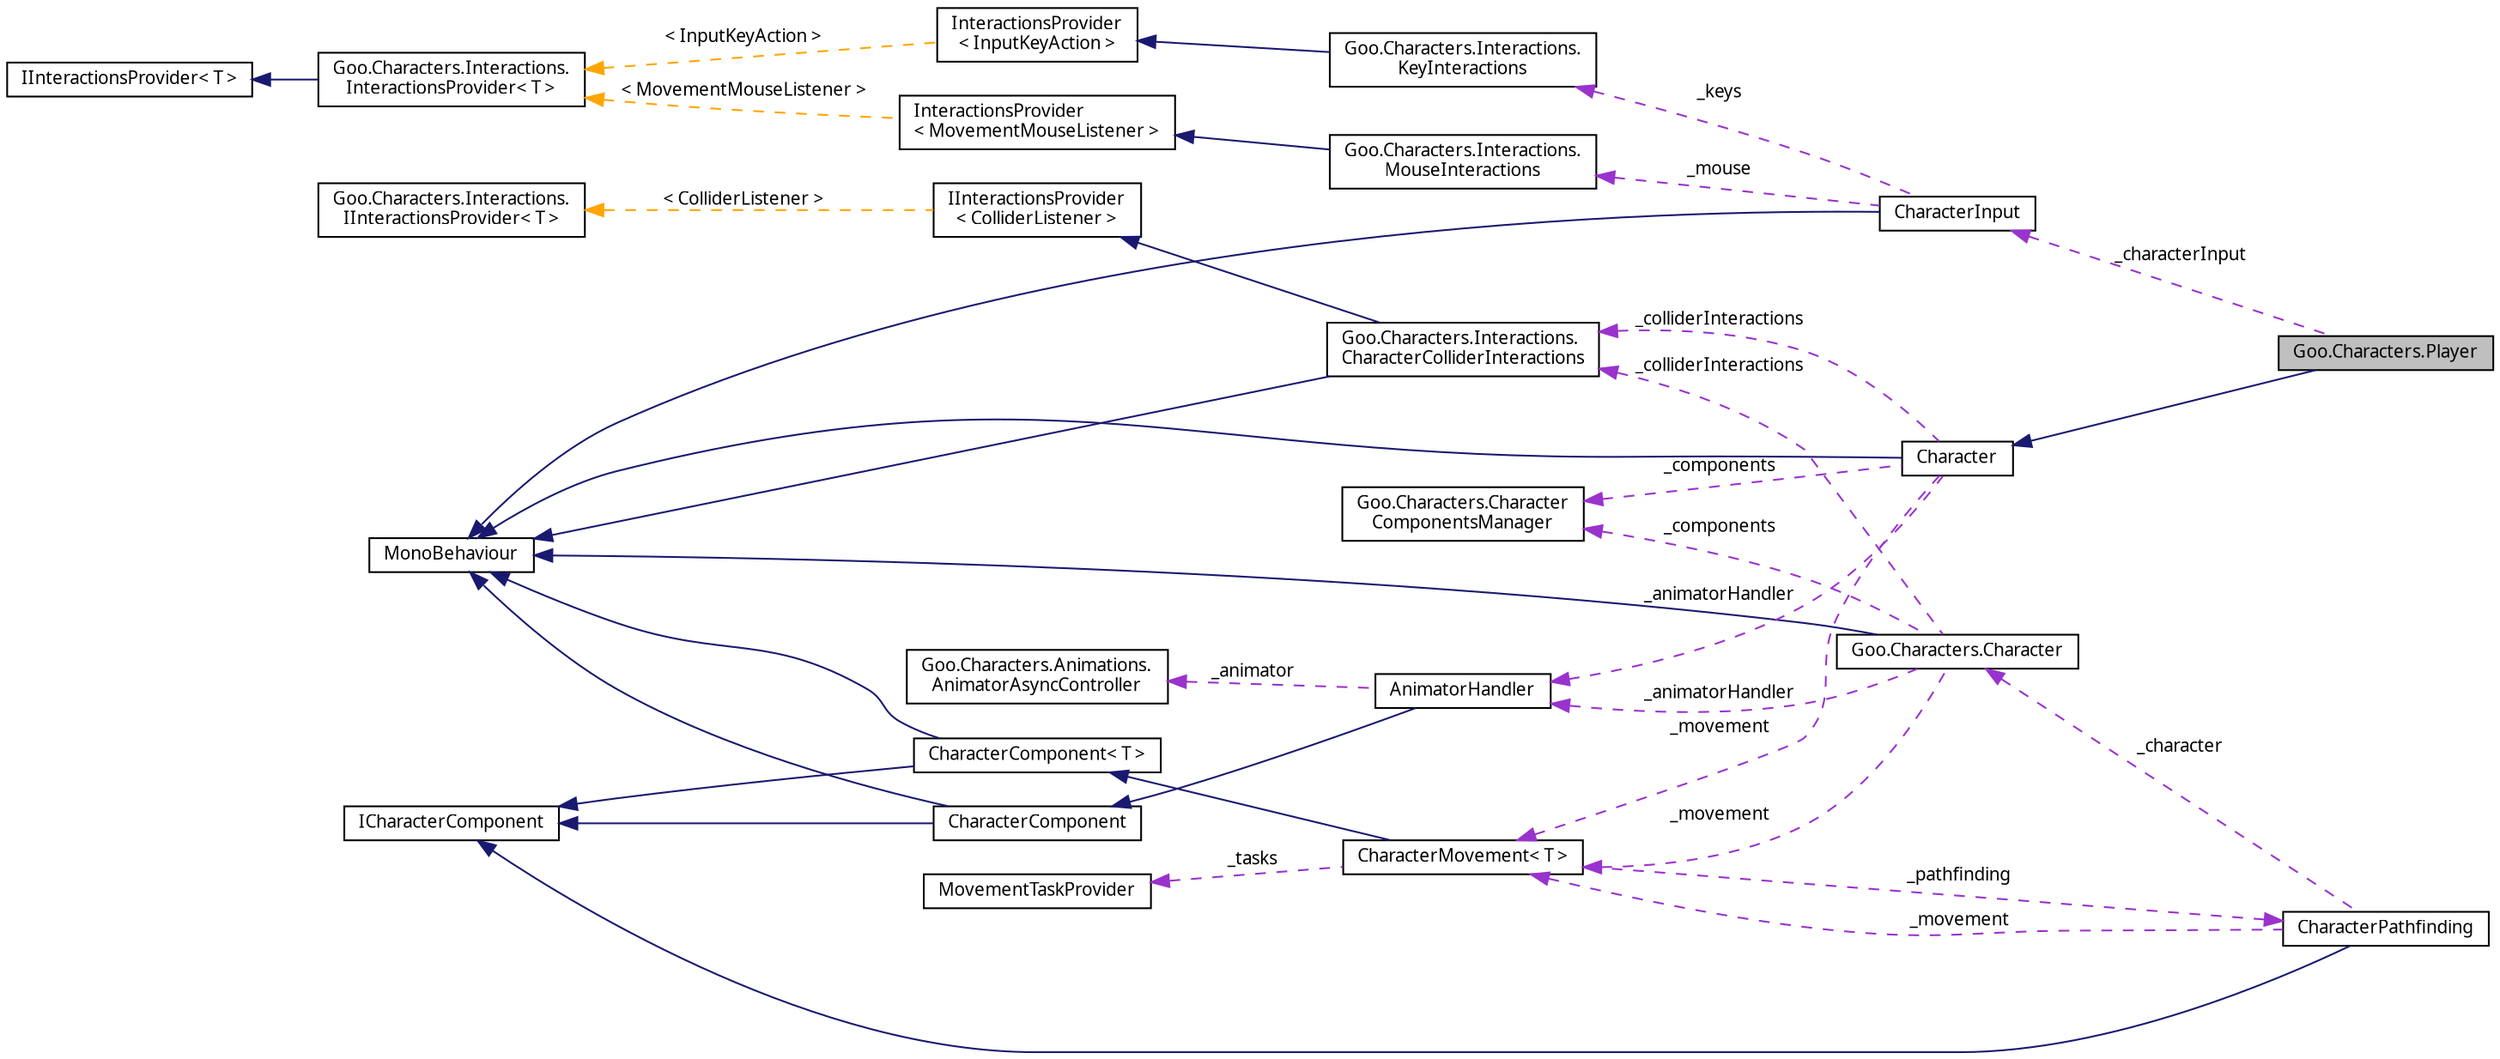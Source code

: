 digraph "Goo.Characters.Player"
{
 // LATEX_PDF_SIZE
  edge [fontname="Calibrii",fontsize="10",labelfontname="Calibrii",labelfontsize="10"];
  node [fontname="Calibrii",fontsize="10",shape=record];
  rankdir="LR";
  Node1 [label="Goo.Characters.Player",height=0.2,width=0.4,color="black", fillcolor="grey75", style="filled", fontcolor="black",tooltip=" "];
  Node2 -> Node1 [dir="back",color="midnightblue",fontsize="10",style="solid",fontname="Calibrii"];
  Node2 [label="Character",height=0.2,width=0.4,color="black", fillcolor="white", style="filled",URL="$d0/d97/classGoo_1_1Characters_1_1Character.html",tooltip=" "];
  Node3 -> Node2 [dir="back",color="midnightblue",fontsize="10",style="solid",fontname="Calibrii"];
  Node3 [label="MonoBehaviour",height=0.2,width=0.4,color="black", fillcolor="white", style="filled",tooltip=" "];
  Node4 -> Node2 [dir="back",color="darkorchid3",fontsize="10",style="dashed",label=" _components" ,fontname="Calibrii"];
  Node4 [label="Goo.Characters.Character\lComponentsManager",height=0.2,width=0.4,color="black", fillcolor="white", style="filled",URL="$d8/d2e/classGoo_1_1Characters_1_1CharacterComponentsManager.html",tooltip=" "];
  Node5 -> Node2 [dir="back",color="darkorchid3",fontsize="10",style="dashed",label=" _movement" ,fontname="Calibrii"];
  Node5 [label="CharacterMovement\< T \>",height=0.2,width=0.4,color="black", fillcolor="white", style="filled",URL="$d1/dbf/classCharacterMovement.html",tooltip=" "];
  Node6 -> Node5 [dir="back",color="midnightblue",fontsize="10",style="solid",fontname="Calibrii"];
  Node6 [label="CharacterComponent\< T \>",height=0.2,width=0.4,color="black", fillcolor="white", style="filled",URL="$d2/d2c/classGoo_1_1Characters_1_1CharacterComponent.html",tooltip=" "];
  Node3 -> Node6 [dir="back",color="midnightblue",fontsize="10",style="solid",fontname="Calibrii"];
  Node7 -> Node6 [dir="back",color="midnightblue",fontsize="10",style="solid",fontname="Calibrii"];
  Node7 [label="ICharacterComponent",height=0.2,width=0.4,color="black", fillcolor="white", style="filled",URL="$d6/d11/interfaceGoo_1_1Characters_1_1ICharacterComponent.html",tooltip=" "];
  Node8 -> Node5 [dir="back",color="darkorchid3",fontsize="10",style="dashed",label=" _pathfinding" ,fontname="Calibrii"];
  Node8 [label="CharacterPathfinding",height=0.2,width=0.4,color="black", fillcolor="white", style="filled",URL="$df/dd3/classCharacterPathfinding.html",tooltip=" "];
  Node7 -> Node8 [dir="back",color="midnightblue",fontsize="10",style="solid",fontname="Calibrii"];
  Node9 -> Node8 [dir="back",color="darkorchid3",fontsize="10",style="dashed",label=" _character" ,fontname="Calibrii"];
  Node9 [label="Goo.Characters.Character",height=0.2,width=0.4,color="black", fillcolor="white", style="filled",URL="$d0/d97/classGoo_1_1Characters_1_1Character.html",tooltip=" "];
  Node3 -> Node9 [dir="back",color="midnightblue",fontsize="10",style="solid",fontname="Calibrii"];
  Node4 -> Node9 [dir="back",color="darkorchid3",fontsize="10",style="dashed",label=" _components" ,fontname="Calibrii"];
  Node5 -> Node9 [dir="back",color="darkorchid3",fontsize="10",style="dashed",label=" _movement" ,fontname="Calibrii"];
  Node10 -> Node9 [dir="back",color="darkorchid3",fontsize="10",style="dashed",label=" _animatorHandler" ,fontname="Calibrii"];
  Node10 [label="AnimatorHandler",height=0.2,width=0.4,color="black", fillcolor="white", style="filled",URL="$d2/d76/classAnimatorHandler.html",tooltip=" "];
  Node11 -> Node10 [dir="back",color="midnightblue",fontsize="10",style="solid",fontname="Calibrii"];
  Node11 [label="CharacterComponent",height=0.2,width=0.4,color="black", fillcolor="white", style="filled",URL="$d2/d2c/classGoo_1_1Characters_1_1CharacterComponent.html",tooltip=" "];
  Node3 -> Node11 [dir="back",color="midnightblue",fontsize="10",style="solid",fontname="Calibrii"];
  Node7 -> Node11 [dir="back",color="midnightblue",fontsize="10",style="solid",fontname="Calibrii"];
  Node12 -> Node10 [dir="back",color="darkorchid3",fontsize="10",style="dashed",label=" _animator" ,fontname="Calibrii"];
  Node12 [label="Goo.Characters.Animations.\lAnimatorAsyncController",height=0.2,width=0.4,color="black", fillcolor="white", style="filled",URL="$db/da9/classGoo_1_1Characters_1_1Animations_1_1AnimatorAsyncController.html",tooltip=" "];
  Node13 -> Node9 [dir="back",color="darkorchid3",fontsize="10",style="dashed",label=" _colliderInteractions" ,fontname="Calibrii"];
  Node13 [label="Goo.Characters.Interactions.\lCharacterColliderInteractions",height=0.2,width=0.4,color="black", fillcolor="white", style="filled",URL="$de/d8c/classGoo_1_1Characters_1_1Interactions_1_1CharacterColliderInteractions.html",tooltip=" "];
  Node3 -> Node13 [dir="back",color="midnightblue",fontsize="10",style="solid",fontname="Calibrii"];
  Node14 -> Node13 [dir="back",color="midnightblue",fontsize="10",style="solid",fontname="Calibrii"];
  Node14 [label="IInteractionsProvider\l\< ColliderListener \>",height=0.2,width=0.4,color="black", fillcolor="white", style="filled",URL="$df/d29/interfaceGoo_1_1Characters_1_1Interactions_1_1IInteractionsProvider.html",tooltip=" "];
  Node15 -> Node14 [dir="back",color="orange",fontsize="10",style="dashed",label=" \< ColliderListener \>" ,fontname="Calibrii"];
  Node15 [label="Goo.Characters.Interactions.\lIInteractionsProvider\< T \>",height=0.2,width=0.4,color="black", fillcolor="white", style="filled",URL="$df/d29/interfaceGoo_1_1Characters_1_1Interactions_1_1IInteractionsProvider.html",tooltip=" "];
  Node5 -> Node8 [dir="back",color="darkorchid3",fontsize="10",style="dashed",label=" _movement" ,fontname="Calibrii"];
  Node16 -> Node5 [dir="back",color="darkorchid3",fontsize="10",style="dashed",label=" _tasks" ,fontname="Calibrii"];
  Node16 [label="MovementTaskProvider",height=0.2,width=0.4,color="black", fillcolor="white", style="filled",URL="$d7/d68/classMovementTaskProvider.html",tooltip=" "];
  Node10 -> Node2 [dir="back",color="darkorchid3",fontsize="10",style="dashed",label=" _animatorHandler" ,fontname="Calibrii"];
  Node13 -> Node2 [dir="back",color="darkorchid3",fontsize="10",style="dashed",label=" _colliderInteractions" ,fontname="Calibrii"];
  Node17 -> Node1 [dir="back",color="darkorchid3",fontsize="10",style="dashed",label=" _characterInput" ,fontname="Calibrii"];
  Node17 [label="CharacterInput",height=0.2,width=0.4,color="black", fillcolor="white", style="filled",URL="$d5/de3/classCharacterInput.html",tooltip=" "];
  Node3 -> Node17 [dir="back",color="midnightblue",fontsize="10",style="solid",fontname="Calibrii"];
  Node18 -> Node17 [dir="back",color="darkorchid3",fontsize="10",style="dashed",label=" _keys" ,fontname="Calibrii"];
  Node18 [label="Goo.Characters.Interactions.\lKeyInteractions",height=0.2,width=0.4,color="black", fillcolor="white", style="filled",URL="$d6/d4f/classGoo_1_1Characters_1_1Interactions_1_1KeyInteractions.html",tooltip=" "];
  Node19 -> Node18 [dir="back",color="midnightblue",fontsize="10",style="solid",fontname="Calibrii"];
  Node19 [label="InteractionsProvider\l\< InputKeyAction \>",height=0.2,width=0.4,color="black", fillcolor="white", style="filled",URL="$dd/d71/classGoo_1_1Characters_1_1Interactions_1_1InteractionsProvider.html",tooltip=" "];
  Node20 -> Node19 [dir="back",color="orange",fontsize="10",style="dashed",label=" \< InputKeyAction \>" ,fontname="Calibrii"];
  Node20 [label="Goo.Characters.Interactions.\lInteractionsProvider\< T \>",height=0.2,width=0.4,color="black", fillcolor="white", style="filled",URL="$dd/d71/classGoo_1_1Characters_1_1Interactions_1_1InteractionsProvider.html",tooltip=" "];
  Node21 -> Node20 [dir="back",color="midnightblue",fontsize="10",style="solid",fontname="Calibrii"];
  Node21 [label="IInteractionsProvider\< T \>",height=0.2,width=0.4,color="black", fillcolor="white", style="filled",URL="$df/d29/interfaceGoo_1_1Characters_1_1Interactions_1_1IInteractionsProvider.html",tooltip=" "];
  Node22 -> Node17 [dir="back",color="darkorchid3",fontsize="10",style="dashed",label=" _mouse" ,fontname="Calibrii"];
  Node22 [label="Goo.Characters.Interactions.\lMouseInteractions",height=0.2,width=0.4,color="black", fillcolor="white", style="filled",URL="$d4/d20/classGoo_1_1Characters_1_1Interactions_1_1MouseInteractions.html",tooltip=" "];
  Node23 -> Node22 [dir="back",color="midnightblue",fontsize="10",style="solid",fontname="Calibrii"];
  Node23 [label="InteractionsProvider\l\< MovementMouseListener \>",height=0.2,width=0.4,color="black", fillcolor="white", style="filled",URL="$dd/d71/classGoo_1_1Characters_1_1Interactions_1_1InteractionsProvider.html",tooltip=" "];
  Node20 -> Node23 [dir="back",color="orange",fontsize="10",style="dashed",label=" \< MovementMouseListener \>" ,fontname="Calibrii"];
}
